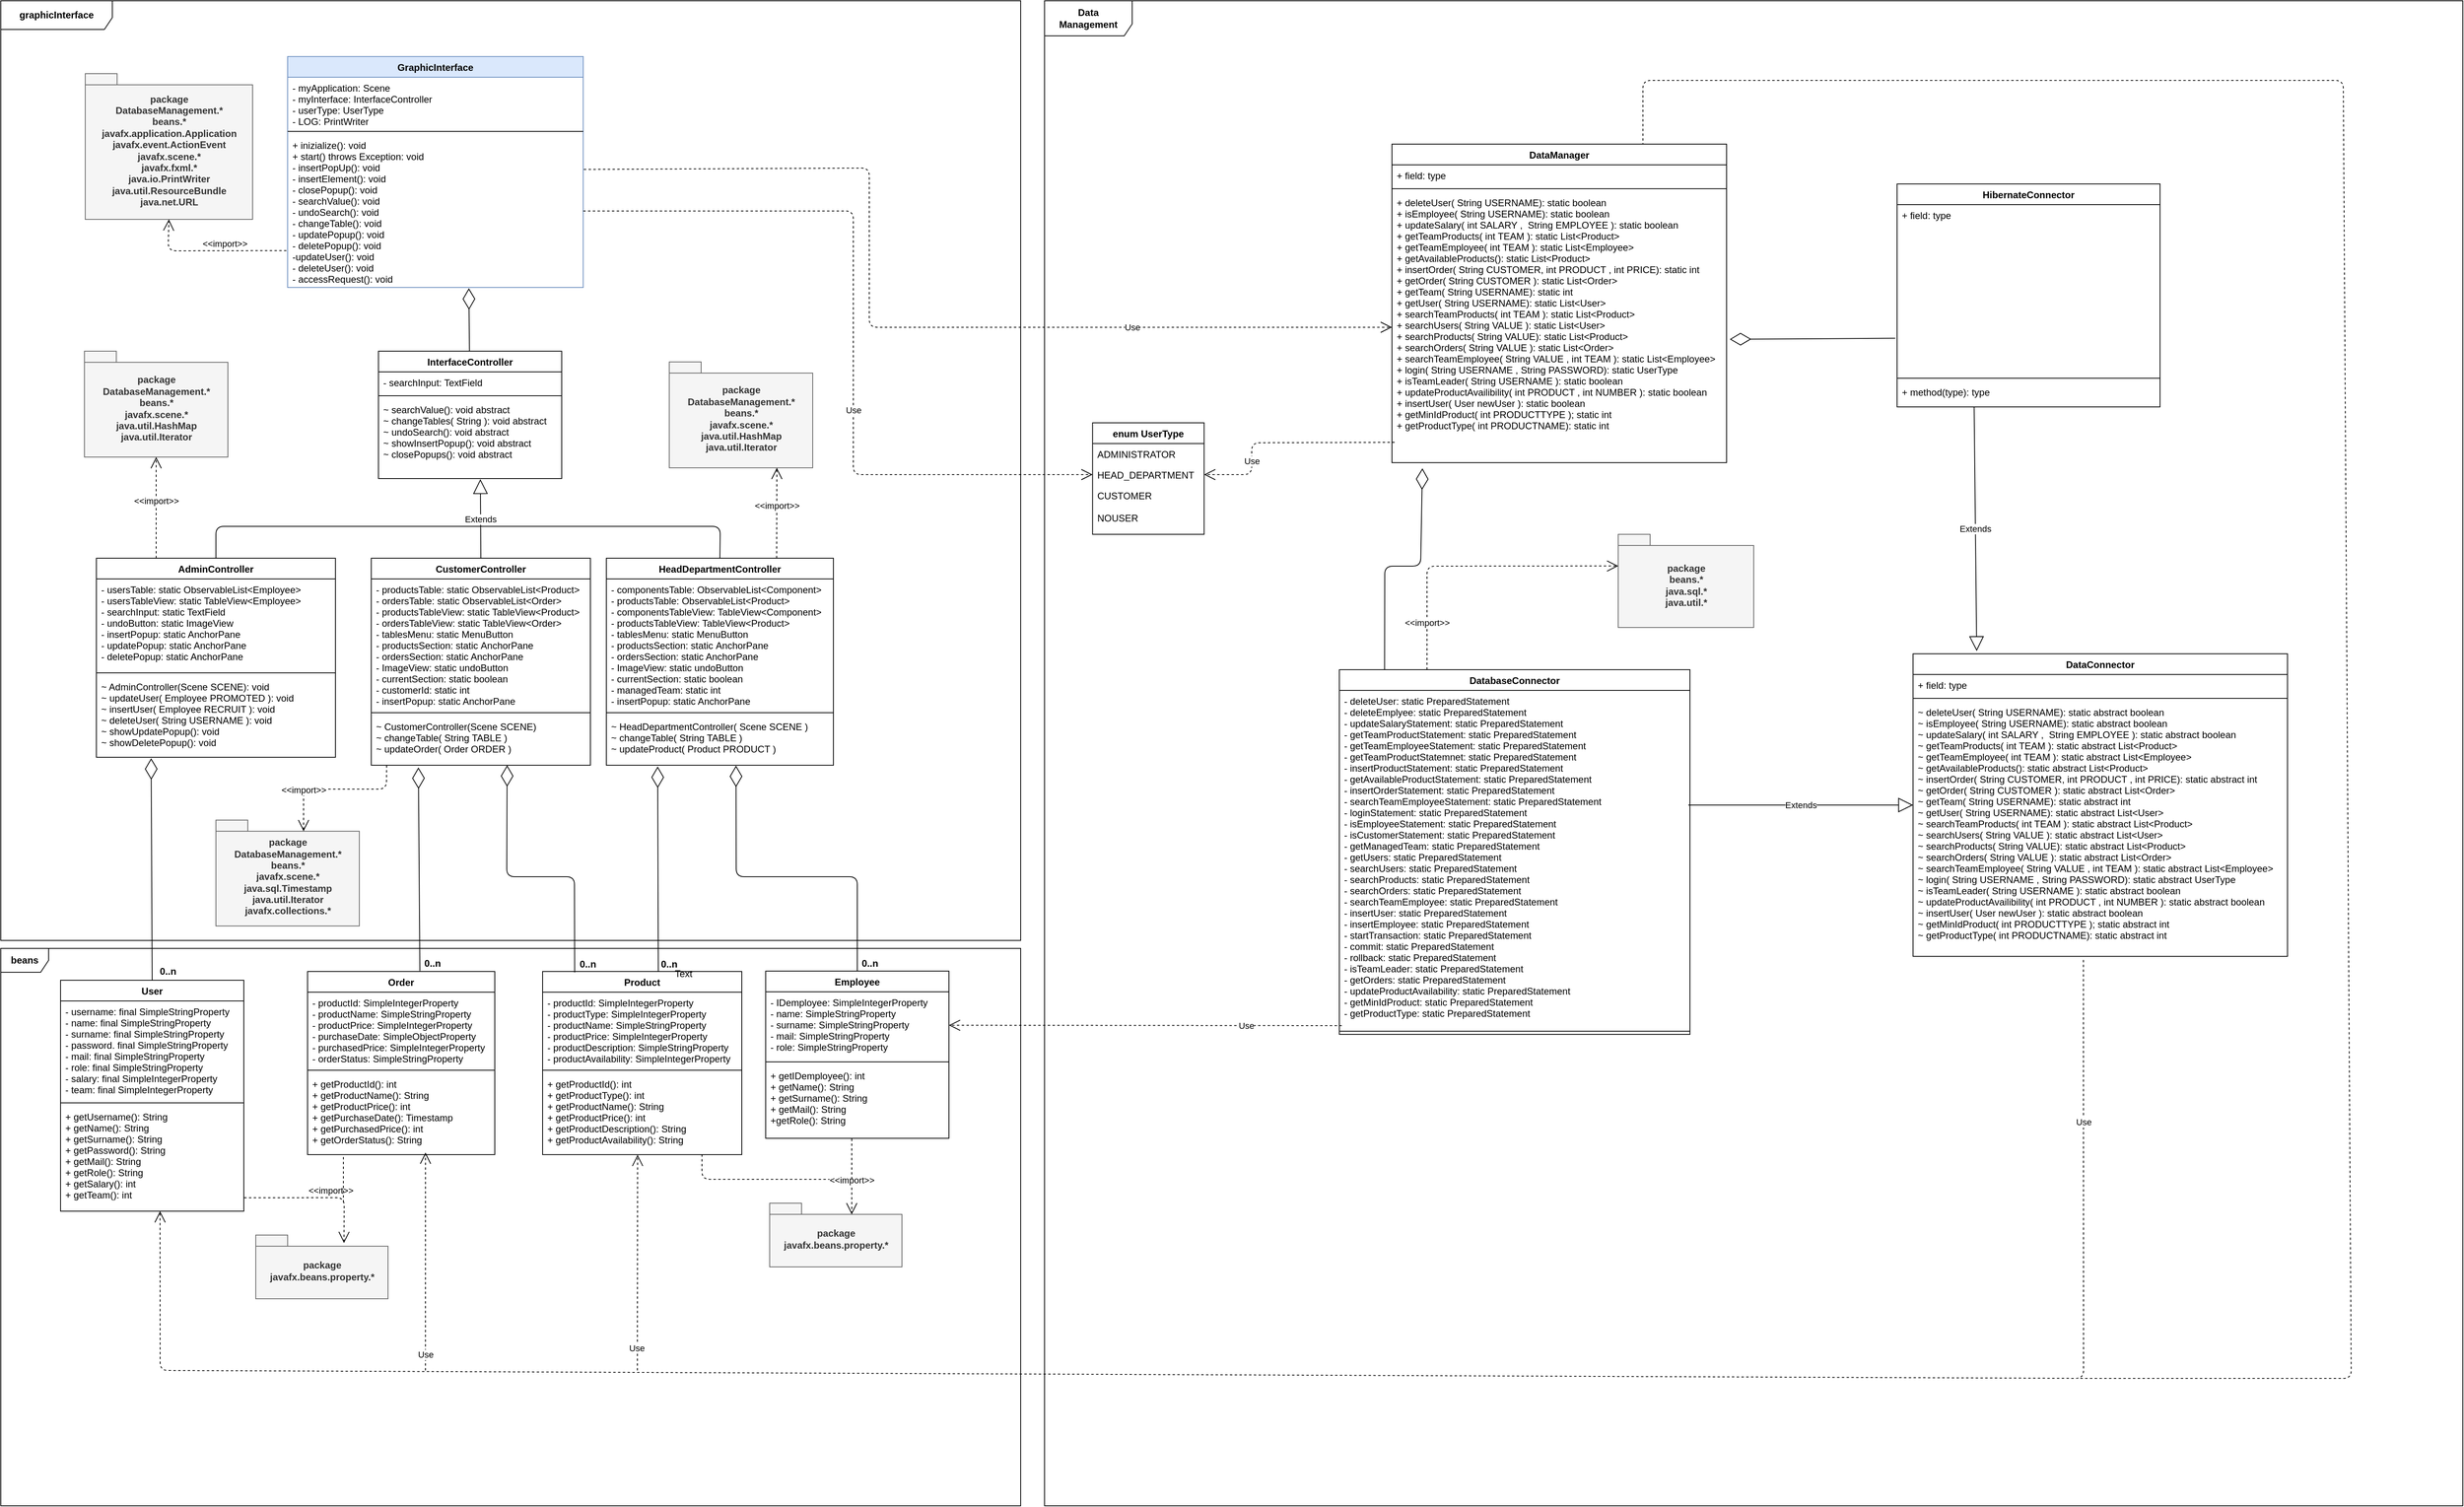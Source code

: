 <mxfile version="12.1.5" type="device" pages="1"><diagram id="MzINWJ7KjlrQxp1tsqJC" name="Page-1"><mxGraphModel dx="3215" dy="2397" grid="1" gridSize="10" guides="1" tooltips="1" connect="1" arrows="1" fold="1" page="1" pageScale="1" pageWidth="827" pageHeight="1169" math="0" shadow="0"><root><mxCell id="0"/><mxCell id="1" parent="0"/><mxCell id="zWNr34jP3jCe7QWxTcxZ-1" value="GraphicInterface" style="swimlane;fontStyle=1;align=center;verticalAlign=top;childLayout=stackLayout;horizontal=1;startSize=26;horizontalStack=0;resizeParent=1;resizeParentMax=0;resizeLast=0;collapsible=1;marginBottom=0;fillColor=#dae8fc;strokeColor=#6c8ebf;" parent="1" vertex="1"><mxGeometry x="40" y="20" width="371" height="290" as="geometry"/></mxCell><mxCell id="zWNr34jP3jCe7QWxTcxZ-2" value="- myApplication: Scene&#10;- myInterface: InterfaceController&#10;- userType: UserType&#10;- LOG: PrintWriter" style="text;strokeColor=none;fillColor=none;align=left;verticalAlign=top;spacingLeft=4;spacingRight=4;overflow=hidden;rotatable=0;points=[[0,0.5],[1,0.5]];portConstraint=eastwest;" parent="zWNr34jP3jCe7QWxTcxZ-1" vertex="1"><mxGeometry y="26" width="371" height="64" as="geometry"/></mxCell><mxCell id="zWNr34jP3jCe7QWxTcxZ-3" value="" style="line;strokeWidth=1;fillColor=none;align=left;verticalAlign=middle;spacingTop=-1;spacingLeft=3;spacingRight=3;rotatable=0;labelPosition=right;points=[];portConstraint=eastwest;" parent="zWNr34jP3jCe7QWxTcxZ-1" vertex="1"><mxGeometry y="90" width="371" height="8" as="geometry"/></mxCell><mxCell id="zWNr34jP3jCe7QWxTcxZ-4" value="+ inizialize(): void&#10;+ start() throws Exception: void&#10;- insertPopUp(): void&#10;- insertElement(): void&#10;- closePopup(): void&#10;- searchValue(): void&#10;- undoSearch(): void&#10;- changeTable(): void&#10;- updatePopup(): void&#10;- deletePopup(): void&#10;-updateUser(): void&#10;- deleteUser(): void&#10;- accessRequest(): void" style="text;strokeColor=none;fillColor=none;align=left;verticalAlign=top;spacingLeft=4;spacingRight=4;overflow=hidden;rotatable=0;points=[[0,0.5],[1,0.5]];portConstraint=eastwest;" parent="zWNr34jP3jCe7QWxTcxZ-1" vertex="1"><mxGeometry y="98" width="371" height="192" as="geometry"/></mxCell><mxCell id="zWNr34jP3jCe7QWxTcxZ-5" value="InterfaceController" style="swimlane;fontStyle=1;align=center;verticalAlign=top;childLayout=stackLayout;horizontal=1;startSize=26;horizontalStack=0;resizeParent=1;resizeParentMax=0;resizeLast=0;collapsible=1;marginBottom=0;" parent="1" vertex="1"><mxGeometry x="154" y="390" width="230" height="160" as="geometry"/></mxCell><mxCell id="zWNr34jP3jCe7QWxTcxZ-6" value="- searchInput: TextField" style="text;strokeColor=none;fillColor=none;align=left;verticalAlign=top;spacingLeft=4;spacingRight=4;overflow=hidden;rotatable=0;points=[[0,0.5],[1,0.5]];portConstraint=eastwest;" parent="zWNr34jP3jCe7QWxTcxZ-5" vertex="1"><mxGeometry y="26" width="230" height="26" as="geometry"/></mxCell><mxCell id="zWNr34jP3jCe7QWxTcxZ-7" value="" style="line;strokeWidth=1;fillColor=none;align=left;verticalAlign=middle;spacingTop=-1;spacingLeft=3;spacingRight=3;rotatable=0;labelPosition=right;points=[];portConstraint=eastwest;" parent="zWNr34jP3jCe7QWxTcxZ-5" vertex="1"><mxGeometry y="52" width="230" height="8" as="geometry"/></mxCell><mxCell id="zWNr34jP3jCe7QWxTcxZ-8" value="~ searchValue(): void abstract&#10;~ changeTables( String ): void abstract&#10;~ undoSearch(): void abstract&#10;~ showInsertPopup(): void abstract&#10;~ closePopups(): void abstract" style="text;strokeColor=none;fillColor=none;align=left;verticalAlign=top;spacingLeft=4;spacingRight=4;overflow=hidden;rotatable=0;points=[[0,0.5],[1,0.5]];portConstraint=eastwest;" parent="zWNr34jP3jCe7QWxTcxZ-5" vertex="1"><mxGeometry y="60" width="230" height="100" as="geometry"/></mxCell><mxCell id="zWNr34jP3jCe7QWxTcxZ-9" value="Extends" style="endArrow=block;endSize=16;endFill=0;html=1;entryX=0.556;entryY=1.007;entryDx=0;entryDy=0;entryPerimeter=0;exitX=0.5;exitY=0;exitDx=0;exitDy=0;" parent="1" source="zWNr34jP3jCe7QWxTcxZ-10" target="zWNr34jP3jCe7QWxTcxZ-8" edge="1"><mxGeometry width="160" relative="1" as="geometry"><mxPoint x="210" y="620" as="sourcePoint"/><mxPoint x="210" y="590" as="targetPoint"/></mxGeometry></mxCell><mxCell id="zWNr34jP3jCe7QWxTcxZ-10" value="CustomerController" style="swimlane;fontStyle=1;align=center;verticalAlign=top;childLayout=stackLayout;horizontal=1;startSize=26;horizontalStack=0;resizeParent=1;resizeParentMax=0;resizeLast=0;collapsible=1;marginBottom=0;" parent="1" vertex="1"><mxGeometry x="145" y="650" width="275" height="260" as="geometry"/></mxCell><mxCell id="zWNr34jP3jCe7QWxTcxZ-11" value="- productsTable: static ObservableList&lt;Product&gt;&#10;- ordersTable: static ObservableList&lt;Order&gt;&#10;- productsTableView: static TableView&lt;Product&gt;&#10;- ordersTableView: static TableView&lt;Order&gt;&#10;- tablesMenu: static MenuButton&#10;- productsSection: static AnchorPane&#10;- ordersSection: static AnchorPane&#10;- ImageView: static undoButton&#10;- currentSection: static boolean&#10;- customerId: static int&#10;- insertPopup: static AnchorPane" style="text;strokeColor=none;fillColor=none;align=left;verticalAlign=top;spacingLeft=4;spacingRight=4;overflow=hidden;rotatable=0;points=[[0,0.5],[1,0.5]];portConstraint=eastwest;" parent="zWNr34jP3jCe7QWxTcxZ-10" vertex="1"><mxGeometry y="26" width="275" height="164" as="geometry"/></mxCell><mxCell id="zWNr34jP3jCe7QWxTcxZ-12" value="" style="line;strokeWidth=1;fillColor=none;align=left;verticalAlign=middle;spacingTop=-1;spacingLeft=3;spacingRight=3;rotatable=0;labelPosition=right;points=[];portConstraint=eastwest;" parent="zWNr34jP3jCe7QWxTcxZ-10" vertex="1"><mxGeometry y="190" width="275" height="8" as="geometry"/></mxCell><mxCell id="zWNr34jP3jCe7QWxTcxZ-13" value="~ CustomerController(Scene SCENE)&#10;~ changeTable( String TABLE )&#10;~ updateOrder( Order ORDER )" style="text;strokeColor=none;fillColor=none;align=left;verticalAlign=top;spacingLeft=4;spacingRight=4;overflow=hidden;rotatable=0;points=[[0,0.5],[1,0.5]];portConstraint=eastwest;" parent="zWNr34jP3jCe7QWxTcxZ-10" vertex="1"><mxGeometry y="198" width="275" height="62" as="geometry"/></mxCell><mxCell id="zWNr34jP3jCe7QWxTcxZ-14" value="HeadDepartmentController" style="swimlane;fontStyle=1;align=center;verticalAlign=top;childLayout=stackLayout;horizontal=1;startSize=26;horizontalStack=0;resizeParent=1;resizeParentMax=0;resizeLast=0;collapsible=1;marginBottom=0;" parent="1" vertex="1"><mxGeometry x="440" y="650" width="285" height="260" as="geometry"/></mxCell><mxCell id="zWNr34jP3jCe7QWxTcxZ-15" value="- componentsTable: ObservableList&lt;Component&gt;&#10;- productsTable: ObservableList&lt;Product&gt;&#10;- componentsTableView: TableView&lt;Component&gt;&#10;- productsTableView: TableView&lt;Product&gt;&#10;- tablesMenu: static MenuButton&#10;- productsSection: static AnchorPane&#10;- ordersSection: static AnchorPane&#10;- ImageView: static undoButton&#10;- currentSection: static boolean&#10;- managedTeam: static int&#10;- insertPopup: static AnchorPane" style="text;strokeColor=none;fillColor=none;align=left;verticalAlign=top;spacingLeft=4;spacingRight=4;overflow=hidden;rotatable=0;points=[[0,0.5],[1,0.5]];portConstraint=eastwest;" parent="zWNr34jP3jCe7QWxTcxZ-14" vertex="1"><mxGeometry y="26" width="285" height="164" as="geometry"/></mxCell><mxCell id="zWNr34jP3jCe7QWxTcxZ-16" value="" style="line;strokeWidth=1;fillColor=none;align=left;verticalAlign=middle;spacingTop=-1;spacingLeft=3;spacingRight=3;rotatable=0;labelPosition=right;points=[];portConstraint=eastwest;" parent="zWNr34jP3jCe7QWxTcxZ-14" vertex="1"><mxGeometry y="190" width="285" height="8" as="geometry"/></mxCell><mxCell id="zWNr34jP3jCe7QWxTcxZ-17" value="~ HeadDepartmentController( Scene SCENE )&#10;~ changeTable( String TABLE )&#10;~ updateProduct( Product PRODUCT )" style="text;strokeColor=none;fillColor=none;align=left;verticalAlign=top;spacingLeft=4;spacingRight=4;overflow=hidden;rotatable=0;points=[[0,0.5],[1,0.5]];portConstraint=eastwest;" parent="zWNr34jP3jCe7QWxTcxZ-14" vertex="1"><mxGeometry y="198" width="285" height="62" as="geometry"/></mxCell><mxCell id="zWNr34jP3jCe7QWxTcxZ-18" value="AdminController" style="swimlane;fontStyle=1;align=center;verticalAlign=top;childLayout=stackLayout;horizontal=1;startSize=26;horizontalStack=0;resizeParent=1;resizeParentMax=0;resizeLast=0;collapsible=1;marginBottom=0;" parent="1" vertex="1"><mxGeometry x="-200" y="650" width="300" height="250" as="geometry"/></mxCell><mxCell id="zWNr34jP3jCe7QWxTcxZ-19" value="- usersTable: static ObservableList&lt;Employee&gt;&#10;- usersTableView: static TableView&lt;Employee&gt;&#10;- searchInput: static TextField&#10;- undoButton: static ImageView&#10;- insertPopup: static AnchorPane&#10;- updatePopup: static AnchorPane&#10;- deletePopup: static AnchorPane" style="text;strokeColor=none;fillColor=none;align=left;verticalAlign=top;spacingLeft=4;spacingRight=4;overflow=hidden;rotatable=0;points=[[0,0.5],[1,0.5]];portConstraint=eastwest;" parent="zWNr34jP3jCe7QWxTcxZ-18" vertex="1"><mxGeometry y="26" width="300" height="114" as="geometry"/></mxCell><mxCell id="zWNr34jP3jCe7QWxTcxZ-20" value="" style="line;strokeWidth=1;fillColor=none;align=left;verticalAlign=middle;spacingTop=-1;spacingLeft=3;spacingRight=3;rotatable=0;labelPosition=right;points=[];portConstraint=eastwest;" parent="zWNr34jP3jCe7QWxTcxZ-18" vertex="1"><mxGeometry y="140" width="300" height="8" as="geometry"/></mxCell><mxCell id="zWNr34jP3jCe7QWxTcxZ-21" value="~ AdminController(Scene SCENE): void&#10;~ updateUser( Employee PROMOTED ): void&#10;~ insertUser( Employee RECRUIT ): void &#10;~ deleteUser( String USERNAME ): void&#10;~ showUpdatePopup(): void&#10;~ showDeletePopup(): void&#10;" style="text;strokeColor=none;fillColor=none;align=left;verticalAlign=top;spacingLeft=4;spacingRight=4;overflow=hidden;rotatable=0;points=[[0,0.5],[1,0.5]];portConstraint=eastwest;" parent="zWNr34jP3jCe7QWxTcxZ-18" vertex="1"><mxGeometry y="148" width="300" height="102" as="geometry"/></mxCell><mxCell id="zWNr34jP3jCe7QWxTcxZ-22" value="" style="endArrow=none;html=1;exitX=0.5;exitY=0;exitDx=0;exitDy=0;entryX=0.5;entryY=0;entryDx=0;entryDy=0;" parent="1" source="zWNr34jP3jCe7QWxTcxZ-18" edge="1"><mxGeometry width="50" height="50" relative="1" as="geometry"><mxPoint x="80" y="620" as="sourcePoint"/><mxPoint x="582.5" y="650" as="targetPoint"/><Array as="points"><mxPoint x="-50" y="610"/><mxPoint x="210" y="610"/><mxPoint x="583" y="610"/></Array></mxGeometry></mxCell><mxCell id="zWNr34jP3jCe7QWxTcxZ-23" value="" style="endArrow=diamondThin;endFill=0;endSize=24;html=1;entryX=0.613;entryY=1.005;entryDx=0;entryDy=0;entryPerimeter=0;" parent="1" source="zWNr34jP3jCe7QWxTcxZ-5" target="zWNr34jP3jCe7QWxTcxZ-4" edge="1"><mxGeometry width="160" relative="1" as="geometry"><mxPoint x="191" y="370" as="sourcePoint"/><mxPoint x="265" y="313" as="targetPoint"/></mxGeometry></mxCell><mxCell id="zWNr34jP3jCe7QWxTcxZ-24" value="enum UserType" style="swimlane;fontStyle=1;childLayout=stackLayout;horizontal=1;startSize=26;fillColor=none;horizontalStack=0;resizeParent=1;resizeParentMax=0;resizeLast=0;collapsible=1;marginBottom=0;" parent="1" vertex="1"><mxGeometry x="1050.25" y="480" width="140" height="140" as="geometry"/></mxCell><mxCell id="zWNr34jP3jCe7QWxTcxZ-25" value="ADMINISTRATOR&#10;" style="text;strokeColor=none;fillColor=none;align=left;verticalAlign=top;spacingLeft=4;spacingRight=4;overflow=hidden;rotatable=0;points=[[0,0.5],[1,0.5]];portConstraint=eastwest;" parent="zWNr34jP3jCe7QWxTcxZ-24" vertex="1"><mxGeometry y="26" width="140" height="26" as="geometry"/></mxCell><mxCell id="zWNr34jP3jCe7QWxTcxZ-26" value="HEAD_DEPARTMENT" style="text;strokeColor=none;fillColor=none;align=left;verticalAlign=top;spacingLeft=4;spacingRight=4;overflow=hidden;rotatable=0;points=[[0,0.5],[1,0.5]];portConstraint=eastwest;" parent="zWNr34jP3jCe7QWxTcxZ-24" vertex="1"><mxGeometry y="52" width="140" height="26" as="geometry"/></mxCell><mxCell id="zWNr34jP3jCe7QWxTcxZ-27" value="CUSTOMER&#10;&#10;NOUSER" style="text;strokeColor=none;fillColor=none;align=left;verticalAlign=top;spacingLeft=4;spacingRight=4;overflow=hidden;rotatable=0;points=[[0,0.5],[1,0.5]];portConstraint=eastwest;" parent="zWNr34jP3jCe7QWxTcxZ-24" vertex="1"><mxGeometry y="78" width="140" height="62" as="geometry"/></mxCell><mxCell id="zWNr34jP3jCe7QWxTcxZ-29" value="User" style="swimlane;fontStyle=1;align=center;verticalAlign=top;childLayout=stackLayout;horizontal=1;startSize=26;horizontalStack=0;resizeParent=1;resizeParentMax=0;resizeLast=0;collapsible=1;marginBottom=0;" parent="1" vertex="1"><mxGeometry x="-245" y="1180" width="230" height="290" as="geometry"/></mxCell><mxCell id="zWNr34jP3jCe7QWxTcxZ-30" value="- username: final SimpleStringProperty&#10;- name: final SimpleStringProperty&#10;- surname: final SimpleStringProperty&#10;- password. final SimpleStringProperty&#10;- mail: final SimpleStringProperty&#10;- role: final SimpleStringProperty&#10;- salary: final SimpleIntegerProperty&#10;- team: final SimpleIntegerProperty" style="text;strokeColor=none;fillColor=none;align=left;verticalAlign=top;spacingLeft=4;spacingRight=4;overflow=hidden;rotatable=0;points=[[0,0.5],[1,0.5]];portConstraint=eastwest;" parent="zWNr34jP3jCe7QWxTcxZ-29" vertex="1"><mxGeometry y="26" width="230" height="124" as="geometry"/></mxCell><mxCell id="zWNr34jP3jCe7QWxTcxZ-31" value="" style="line;strokeWidth=1;fillColor=none;align=left;verticalAlign=middle;spacingTop=-1;spacingLeft=3;spacingRight=3;rotatable=0;labelPosition=right;points=[];portConstraint=eastwest;" parent="zWNr34jP3jCe7QWxTcxZ-29" vertex="1"><mxGeometry y="150" width="230" height="8" as="geometry"/></mxCell><mxCell id="zWNr34jP3jCe7QWxTcxZ-32" value="+ getUsername(): String&#10;+ getName(): String&#10;+ getSurname(): String&#10;+ getPassword(): String&#10;+ getMail(): String&#10;+ getRole(): String&#10;+ getSalary(): int&#10;+ getTeam(): int" style="text;strokeColor=none;fillColor=none;align=left;verticalAlign=top;spacingLeft=4;spacingRight=4;overflow=hidden;rotatable=0;points=[[0,0.5],[1,0.5]];portConstraint=eastwest;" parent="zWNr34jP3jCe7QWxTcxZ-29" vertex="1"><mxGeometry y="158" width="230" height="132" as="geometry"/></mxCell><mxCell id="zWNr34jP3jCe7QWxTcxZ-33" value="Product" style="swimlane;fontStyle=1;align=center;verticalAlign=top;childLayout=stackLayout;horizontal=1;startSize=26;horizontalStack=0;resizeParent=1;resizeParentMax=0;resizeLast=0;collapsible=1;marginBottom=0;" parent="1" vertex="1"><mxGeometry x="360" y="1169" width="250" height="230" as="geometry"/></mxCell><mxCell id="zWNr34jP3jCe7QWxTcxZ-34" value="- productId: SimpleIntegerProperty&#10;- productType: SimpleIntegerProperty&#10;- productName: SimpleStringProperty&#10;- productPrice: SimpleIntegerProperty&#10;- productDescription: SimpleStringProperty&#10;- productAvailability: SimpleIntegerProperty" style="text;strokeColor=none;fillColor=none;align=left;verticalAlign=top;spacingLeft=4;spacingRight=4;overflow=hidden;rotatable=0;points=[[0,0.5],[1,0.5]];portConstraint=eastwest;" parent="zWNr34jP3jCe7QWxTcxZ-33" vertex="1"><mxGeometry y="26" width="250" height="94" as="geometry"/></mxCell><mxCell id="zWNr34jP3jCe7QWxTcxZ-35" value="" style="line;strokeWidth=1;fillColor=none;align=left;verticalAlign=middle;spacingTop=-1;spacingLeft=3;spacingRight=3;rotatable=0;labelPosition=right;points=[];portConstraint=eastwest;" parent="zWNr34jP3jCe7QWxTcxZ-33" vertex="1"><mxGeometry y="120" width="250" height="8" as="geometry"/></mxCell><mxCell id="zWNr34jP3jCe7QWxTcxZ-36" value="+ getProductId(): int&#10;+ getProductType(): int&#10;+ getProductName(): String&#10;+ getProductPrice(): int&#10;+ getProductDescription(): String&#10;+ getProductAvailability(): String" style="text;strokeColor=none;fillColor=none;align=left;verticalAlign=top;spacingLeft=4;spacingRight=4;overflow=hidden;rotatable=0;points=[[0,0.5],[1,0.5]];portConstraint=eastwest;" parent="zWNr34jP3jCe7QWxTcxZ-33" vertex="1"><mxGeometry y="128" width="250" height="102" as="geometry"/></mxCell><mxCell id="zWNr34jP3jCe7QWxTcxZ-37" value="Order" style="swimlane;fontStyle=1;align=center;verticalAlign=top;childLayout=stackLayout;horizontal=1;startSize=26;horizontalStack=0;resizeParent=1;resizeParentMax=0;resizeLast=0;collapsible=1;marginBottom=0;" parent="1" vertex="1"><mxGeometry x="65" y="1169" width="235" height="230" as="geometry"/></mxCell><mxCell id="zWNr34jP3jCe7QWxTcxZ-38" value="- productId: SimpleIntegerProperty&#10;- productName: SimpleStringProperty&#10;- productPrice: SimpleIntegerProperty&#10;- purchaseDate: SimpleObjectProperty&#10;- purchasedPrice: SimpleIntegerProperty&#10;- orderStatus: SimpleStringProperty" style="text;strokeColor=none;fillColor=none;align=left;verticalAlign=top;spacingLeft=4;spacingRight=4;overflow=hidden;rotatable=0;points=[[0,0.5],[1,0.5]];portConstraint=eastwest;" parent="zWNr34jP3jCe7QWxTcxZ-37" vertex="1"><mxGeometry y="26" width="235" height="94" as="geometry"/></mxCell><mxCell id="zWNr34jP3jCe7QWxTcxZ-39" value="" style="line;strokeWidth=1;fillColor=none;align=left;verticalAlign=middle;spacingTop=-1;spacingLeft=3;spacingRight=3;rotatable=0;labelPosition=right;points=[];portConstraint=eastwest;" parent="zWNr34jP3jCe7QWxTcxZ-37" vertex="1"><mxGeometry y="120" width="235" height="8" as="geometry"/></mxCell><mxCell id="zWNr34jP3jCe7QWxTcxZ-40" value="+ getProductId(): int&#10;+ getProductName(): String&#10;+ getProductPrice(): int&#10;+ getPurchaseDate(): Timestamp&#10;+ getPurchasedPrice(): int&#10;+ getOrderStatus(): String" style="text;strokeColor=none;fillColor=none;align=left;verticalAlign=top;spacingLeft=4;spacingRight=4;overflow=hidden;rotatable=0;points=[[0,0.5],[1,0.5]];portConstraint=eastwest;" parent="zWNr34jP3jCe7QWxTcxZ-37" vertex="1"><mxGeometry y="128" width="235" height="102" as="geometry"/></mxCell><mxCell id="zWNr34jP3jCe7QWxTcxZ-41" value="Employee" style="swimlane;fontStyle=1;align=center;verticalAlign=top;childLayout=stackLayout;horizontal=1;startSize=26;horizontalStack=0;resizeParent=1;resizeParentMax=0;resizeLast=0;collapsible=1;marginBottom=0;" parent="1" vertex="1"><mxGeometry x="640" y="1168.5" width="230" height="210" as="geometry"/></mxCell><mxCell id="zWNr34jP3jCe7QWxTcxZ-42" value="- IDemployee: SimpleIntegerProperty&#10;- name: SimpleStringProperty&#10;- surname: SimpleStringProperty&#10;- mail: SimpleStringProperty&#10;- role: SimpleStringProperty" style="text;strokeColor=none;fillColor=none;align=left;verticalAlign=top;spacingLeft=4;spacingRight=4;overflow=hidden;rotatable=0;points=[[0,0.5],[1,0.5]];portConstraint=eastwest;" parent="zWNr34jP3jCe7QWxTcxZ-41" vertex="1"><mxGeometry y="26" width="230" height="84" as="geometry"/></mxCell><mxCell id="zWNr34jP3jCe7QWxTcxZ-43" value="" style="line;strokeWidth=1;fillColor=none;align=left;verticalAlign=middle;spacingTop=-1;spacingLeft=3;spacingRight=3;rotatable=0;labelPosition=right;points=[];portConstraint=eastwest;" parent="zWNr34jP3jCe7QWxTcxZ-41" vertex="1"><mxGeometry y="110" width="230" height="8" as="geometry"/></mxCell><mxCell id="zWNr34jP3jCe7QWxTcxZ-44" value="+ getIDemployee(): int&#10;+ getName(): String&#10;+ getSurname(): String&#10;+ getMail(): String&#10;+getRole(): String" style="text;strokeColor=none;fillColor=none;align=left;verticalAlign=top;spacingLeft=4;spacingRight=4;overflow=hidden;rotatable=0;points=[[0,0.5],[1,0.5]];portConstraint=eastwest;" parent="zWNr34jP3jCe7QWxTcxZ-41" vertex="1"><mxGeometry y="118" width="230" height="92" as="geometry"/></mxCell><mxCell id="zWNr34jP3jCe7QWxTcxZ-46" value="" style="endArrow=diamondThin;endFill=0;endSize=24;html=1;entryX=0.229;entryY=1.012;entryDx=0;entryDy=0;entryPerimeter=0;exitX=0.5;exitY=0;exitDx=0;exitDy=0;" parent="1" source="zWNr34jP3jCe7QWxTcxZ-29" target="zWNr34jP3jCe7QWxTcxZ-21" edge="1"><mxGeometry width="160" relative="1" as="geometry"><mxPoint x="-130" y="1050" as="sourcePoint"/><mxPoint x="30" y="1050" as="targetPoint"/></mxGeometry></mxCell><mxCell id="zWNr34jP3jCe7QWxTcxZ-47" value="" style="endArrow=diamondThin;endFill=0;endSize=24;html=1;entryX=0.215;entryY=1.045;entryDx=0;entryDy=0;entryPerimeter=0;exitX=0.6;exitY=-0.003;exitDx=0;exitDy=0;exitPerimeter=0;" parent="1" source="zWNr34jP3jCe7QWxTcxZ-37" target="zWNr34jP3jCe7QWxTcxZ-13" edge="1"><mxGeometry width="160" relative="1" as="geometry"><mxPoint x="204" y="1167" as="sourcePoint"/><mxPoint x="204" y="992" as="targetPoint"/><Array as="points"/></mxGeometry></mxCell><mxCell id="zWNr34jP3jCe7QWxTcxZ-48" value="" style="endArrow=diamondThin;endFill=0;endSize=24;html=1;entryX=0.62;entryY=1;entryDx=0;entryDy=0;entryPerimeter=0;exitX=0.161;exitY=0.005;exitDx=0;exitDy=0;exitPerimeter=0;" parent="1" source="zWNr34jP3jCe7QWxTcxZ-33" target="zWNr34jP3jCe7QWxTcxZ-13" edge="1"><mxGeometry width="160" relative="1" as="geometry"><mxPoint x="320" y="1050" as="sourcePoint"/><mxPoint x="480" y="1050" as="targetPoint"/><Array as="points"><mxPoint x="400" y="1050"/><mxPoint x="315" y="1050"/></Array></mxGeometry></mxCell><mxCell id="zWNr34jP3jCe7QWxTcxZ-49" value="" style="endArrow=diamondThin;endFill=0;endSize=24;html=1;entryX=0.571;entryY=1.008;entryDx=0;entryDy=0;entryPerimeter=0;exitX=0.5;exitY=0;exitDx=0;exitDy=0;" parent="1" source="zWNr34jP3jCe7QWxTcxZ-41" target="zWNr34jP3jCe7QWxTcxZ-17" edge="1"><mxGeometry width="160" relative="1" as="geometry"><mxPoint x="490" y="1090" as="sourcePoint"/><mxPoint x="650" y="1090" as="targetPoint"/><Array as="points"><mxPoint x="755" y="1050"/><mxPoint x="603" y="1050"/></Array></mxGeometry></mxCell><mxCell id="zWNr34jP3jCe7QWxTcxZ-50" value="" style="endArrow=diamondThin;endFill=0;endSize=24;html=1;entryX=0.226;entryY=1.027;entryDx=0;entryDy=0;entryPerimeter=0;exitX=0.581;exitY=-0.001;exitDx=0;exitDy=0;exitPerimeter=0;" parent="1" source="zWNr34jP3jCe7QWxTcxZ-33" target="zWNr34jP3jCe7QWxTcxZ-17" edge="1"><mxGeometry width="160" relative="1" as="geometry"><mxPoint x="430" y="1090" as="sourcePoint"/><mxPoint x="590" y="1090" as="targetPoint"/><Array as="points"/></mxGeometry></mxCell><mxCell id="zWNr34jP3jCe7QWxTcxZ-51" value="DatabaseConnector" style="swimlane;fontStyle=1;align=center;verticalAlign=top;childLayout=stackLayout;horizontal=1;startSize=26;horizontalStack=0;resizeParent=1;resizeParentMax=0;resizeLast=0;collapsible=1;marginBottom=0;" parent="1" vertex="1"><mxGeometry x="1360" y="790" width="440" height="458" as="geometry"/></mxCell><mxCell id="zWNr34jP3jCe7QWxTcxZ-52" value="- deleteUser: static PreparedStatement&#10;- deleteEmplyee: static PreparedStatement&#10;- updateSalaryStatement: static PreparedStatement&#10;- getTeamProductStatement: static PreparedStatement&#10;- getTeamEmployeeStatement: static PreparedStatement&#10;- getTeamProductStatemnet: static PreparedStatement&#10;- insertProductStatement: static PreparedStatement&#10;- getAvailableProductStatement: static PreparedStatement&#10;- insertOrderStatement: static PreparedStatement&#10;- searchTeamEmployeeStatement: static PreparedStatement&#10;- loginStatement: static PreparedStatement&#10;- isEmployeeStatement: static PreparedStatement&#10;- isCustomerStatement: static PreparedStatement&#10;- getManagedTeam: static PreparedStatement&#10;- getUsers: static PreparedStatement&#10;- searchUsers: static PreparedStatement&#10;- searchProducts: static PreparedStatement&#10;- searchOrders: static PreparedStatement&#10;- searchTeamEmployee: static PreparedStatement&#10;- insertUser: static PreparedStatement&#10;- insertEmployee: static PreparedStatement&#10;- startTransaction: static PreparedStatement&#10;- commit: static PreparedStatement&#10;- rollback: static PreparedStatement&#10;- isTeamLeader: static PreparedStatement&#10;- getOrders: static PreparedStatement&#10;- updateProductAvailability: static PreparedStatement&#10;- getMinIdProduct: static PreparedStatement&#10;- getProductType: static PreparedStatement" style="text;strokeColor=none;fillColor=none;align=left;verticalAlign=top;spacingLeft=4;spacingRight=4;overflow=hidden;rotatable=0;points=[[0,0.5],[1,0.5]];portConstraint=eastwest;" parent="zWNr34jP3jCe7QWxTcxZ-51" vertex="1"><mxGeometry y="26" width="440" height="424" as="geometry"/></mxCell><mxCell id="zWNr34jP3jCe7QWxTcxZ-53" value="" style="line;strokeWidth=1;fillColor=none;align=left;verticalAlign=middle;spacingTop=-1;spacingLeft=3;spacingRight=3;rotatable=0;labelPosition=right;points=[];portConstraint=eastwest;" parent="zWNr34jP3jCe7QWxTcxZ-51" vertex="1"><mxGeometry y="450" width="440" height="8" as="geometry"/></mxCell><mxCell id="zWNr34jP3jCe7QWxTcxZ-56" value="Use" style="endArrow=open;endSize=12;dashed=1;html=1;exitX=0.455;exitY=1.014;exitDx=0;exitDy=0;exitPerimeter=0;entryX=0.543;entryY=1;entryDx=0;entryDy=0;entryPerimeter=0;" parent="1" source="hwc0xK43-f-RXwFeyvae-8" target="zWNr34jP3jCe7QWxTcxZ-32" edge="1"><mxGeometry x="-0.871" width="160" relative="1" as="geometry"><mxPoint x="1703.64" y="1562.496" as="sourcePoint"/><mxPoint x="-10" y="1390" as="targetPoint"/><Array as="points"><mxPoint x="2294" y="1680"/><mxPoint x="-120" y="1670"/></Array><mxPoint y="1" as="offset"/></mxGeometry></mxCell><mxCell id="zWNr34jP3jCe7QWxTcxZ-57" value="Use" style="endArrow=open;endSize=12;dashed=1;html=1;entryX=0.63;entryY=0.974;entryDx=0;entryDy=0;entryPerimeter=0;" parent="1" target="zWNr34jP3jCe7QWxTcxZ-40" edge="1"><mxGeometry x="-0.844" width="160" relative="1" as="geometry"><mxPoint x="213" y="1670" as="sourcePoint"/><mxPoint x="140" y="1300" as="targetPoint"/><Array as="points"><mxPoint x="213" y="1670"/></Array><mxPoint y="1" as="offset"/></mxGeometry></mxCell><mxCell id="zWNr34jP3jCe7QWxTcxZ-58" value="Use" style="endArrow=open;endSize=12;dashed=1;html=1;entryX=0.477;entryY=1.002;entryDx=0;entryDy=0;entryPerimeter=0;" parent="1" target="zWNr34jP3jCe7QWxTcxZ-36" edge="1"><mxGeometry x="-0.793" y="1" width="160" relative="1" as="geometry"><mxPoint x="479" y="1670" as="sourcePoint"/><mxPoint x="420" y="1290" as="targetPoint"/><Array as="points"><mxPoint x="479" y="1620"/></Array><mxPoint as="offset"/></mxGeometry></mxCell><mxCell id="zWNr34jP3jCe7QWxTcxZ-59" value="Use" style="endArrow=open;endSize=12;dashed=1;html=1;entryX=1;entryY=0.5;entryDx=0;entryDy=0;" parent="1" target="zWNr34jP3jCe7QWxTcxZ-42" edge="1"><mxGeometry x="-0.514" width="160" relative="1" as="geometry"><mxPoint x="1363" y="1237" as="sourcePoint"/><mxPoint x="940" y="1310" as="targetPoint"/><Array as="points"/><mxPoint as="offset"/></mxGeometry></mxCell><mxCell id="zWNr34jP3jCe7QWxTcxZ-62" value="&lt;b&gt;0..n&lt;/b&gt;" style="text;html=1;strokeColor=none;fillColor=none;align=center;verticalAlign=middle;whiteSpace=wrap;rounded=0;" parent="1" vertex="1"><mxGeometry x="-130" y="1158.5" width="40" height="20" as="geometry"/></mxCell><mxCell id="zWNr34jP3jCe7QWxTcxZ-63" value="&lt;b&gt;0..n&lt;/b&gt;" style="text;html=1;strokeColor=none;fillColor=none;align=center;verticalAlign=middle;whiteSpace=wrap;rounded=0;" parent="1" vertex="1"><mxGeometry x="201.5" y="1148.5" width="40" height="20" as="geometry"/></mxCell><mxCell id="zWNr34jP3jCe7QWxTcxZ-66" value="&lt;b&gt;0..n&lt;/b&gt;" style="text;html=1;strokeColor=none;fillColor=none;align=center;verticalAlign=middle;whiteSpace=wrap;rounded=0;" parent="1" vertex="1"><mxGeometry x="397" y="1150" width="40" height="20" as="geometry"/></mxCell><mxCell id="zWNr34jP3jCe7QWxTcxZ-67" value="&lt;b&gt;0..n&lt;/b&gt;" style="text;html=1;strokeColor=none;fillColor=none;align=center;verticalAlign=middle;whiteSpace=wrap;rounded=0;" parent="1" vertex="1"><mxGeometry x="499" y="1150" width="40" height="20" as="geometry"/></mxCell><mxCell id="zWNr34jP3jCe7QWxTcxZ-68" value="&lt;b&gt;0..n&lt;/b&gt;" style="text;html=1;strokeColor=none;fillColor=none;align=center;verticalAlign=middle;whiteSpace=wrap;rounded=0;" parent="1" vertex="1"><mxGeometry x="751" y="1148.5" width="40" height="20" as="geometry"/></mxCell><mxCell id="zWNr34jP3jCe7QWxTcxZ-69" value="&lt;b&gt;graphicInterface&lt;/b&gt;" style="shape=umlFrame;whiteSpace=wrap;html=1;width=140;height=36;" parent="1" vertex="1"><mxGeometry x="-320" y="-50" width="1280" height="1180" as="geometry"/></mxCell><mxCell id="zWNr34jP3jCe7QWxTcxZ-70" value="&lt;b&gt;beans&lt;/b&gt;" style="shape=umlFrame;whiteSpace=wrap;html=1;" parent="1" vertex="1"><mxGeometry x="-320" y="1140" width="1280" height="700" as="geometry"/></mxCell><mxCell id="zWNr34jP3jCe7QWxTcxZ-71" value="&lt;b&gt;Data&lt;br&gt;Management&lt;br&gt;&lt;/b&gt;" style="shape=umlFrame;whiteSpace=wrap;html=1;width=110;height=44;" parent="1" vertex="1"><mxGeometry x="990" y="-50" width="1780" height="1890" as="geometry"/></mxCell><mxCell id="rEpvMMhikxrBJz0BpcPn-3" value="Use" style="endArrow=open;endSize=12;dashed=1;html=1;exitX=1;exitY=0.5;exitDx=0;exitDy=0;entryX=0;entryY=0.5;entryDx=0;entryDy=0;" parent="1" source="zWNr34jP3jCe7QWxTcxZ-4" target="zWNr34jP3jCe7QWxTcxZ-26" edge="1"><mxGeometry x="0.214" width="160" relative="1" as="geometry"><mxPoint x="500" y="400" as="sourcePoint"/><mxPoint x="660" y="400" as="targetPoint"/><Array as="points"><mxPoint x="750" y="214"/><mxPoint x="750" y="545"/></Array><mxPoint as="offset"/></mxGeometry></mxCell><mxCell id="rEpvMMhikxrBJz0BpcPn-4" value="Use" style="endArrow=open;endSize=12;dashed=1;html=1;entryX=1;entryY=0.5;entryDx=0;entryDy=0;exitX=0.008;exitY=0.925;exitDx=0;exitDy=0;exitPerimeter=0;" parent="1" source="hwc0xK43-f-RXwFeyvae-4" target="zWNr34jP3jCe7QWxTcxZ-26" edge="1"><mxGeometry x="0.45" width="160" relative="1" as="geometry"><mxPoint x="1280" y="545" as="sourcePoint"/><mxPoint x="1050" y="430" as="targetPoint"/><Array as="points"><mxPoint x="1250" y="505"/><mxPoint x="1250" y="545"/></Array><mxPoint as="offset"/></mxGeometry></mxCell><mxCell id="k5HUhKj5VphUaCy2CHMJ-3" value="Use" style="endArrow=open;endSize=12;dashed=1;html=1;exitX=1.002;exitY=0.228;exitDx=0;exitDy=0;exitPerimeter=0;entryX=0;entryY=0.5;entryDx=0;entryDy=0;" parent="1" source="zWNr34jP3jCe7QWxTcxZ-4" target="hwc0xK43-f-RXwFeyvae-4" edge="1"><mxGeometry x="0.463" width="160" relative="1" as="geometry"><mxPoint x="520" y="250" as="sourcePoint"/><mxPoint x="1340" y="350" as="targetPoint"/><Array as="points"><mxPoint x="770" y="160"/><mxPoint x="770" y="360"/></Array><mxPoint as="offset"/></mxGeometry></mxCell><mxCell id="k5HUhKj5VphUaCy2CHMJ-6" value="package&lt;br&gt;beans.*&lt;br&gt;java.sql.*&lt;br&gt;java.util.*" style="shape=folder;fontStyle=1;spacingTop=10;tabWidth=40;tabHeight=14;tabPosition=left;html=1;fillColor=#f5f5f5;strokeColor=#666666;fontColor=#333333;" parent="1" vertex="1"><mxGeometry x="1710" y="620" width="170" height="117" as="geometry"/></mxCell><mxCell id="k5HUhKj5VphUaCy2CHMJ-7" value="&amp;lt;&amp;lt;import&amp;gt;&amp;gt;" style="edgeStyle=none;html=1;endArrow=open;endSize=12;dashed=1;verticalAlign=bottom;exitX=0.25;exitY=0;exitDx=0;exitDy=0;entryX=0;entryY=0;entryDx=0;entryDy=39.75;entryPerimeter=0;" parent="1" source="zWNr34jP3jCe7QWxTcxZ-51" target="k5HUhKj5VphUaCy2CHMJ-6" edge="1"><mxGeometry x="-0.727" width="160" relative="1" as="geometry"><mxPoint x="1290" y="260" as="sourcePoint"/><mxPoint x="1610" y="670" as="targetPoint"/><Array as="points"><mxPoint x="1470" y="660"/></Array><mxPoint as="offset"/></mxGeometry></mxCell><mxCell id="k5HUhKj5VphUaCy2CHMJ-8" value="package&lt;br&gt;javafx.beans.property.*" style="shape=folder;fontStyle=1;spacingTop=10;tabWidth=40;tabHeight=14;tabPosition=left;html=1;fillColor=#f5f5f5;strokeColor=#666666;fontColor=#333333;" parent="1" vertex="1"><mxGeometry y="1500" width="166" height="80" as="geometry"/></mxCell><mxCell id="k5HUhKj5VphUaCy2CHMJ-9" value="&amp;lt;&amp;lt;import&amp;gt;&amp;gt;" style="edgeStyle=none;html=1;endArrow=open;endSize=12;dashed=1;verticalAlign=bottom;exitX=1.002;exitY=0.88;exitDx=0;exitDy=0;entryX=0.667;entryY=0.138;entryDx=0;entryDy=0;entryPerimeter=0;exitPerimeter=0;" parent="1" edge="1"><mxGeometry x="0.372" y="-17" width="160" relative="1" as="geometry"><mxPoint x="-14.54" y="1453.16" as="sourcePoint"/><mxPoint x="110.722" y="1510.04" as="targetPoint"/><Array as="points"><mxPoint x="111" y="1453"/></Array><mxPoint as="offset"/></mxGeometry></mxCell><mxCell id="k5HUhKj5VphUaCy2CHMJ-10" value="" style="endArrow=none;dashed=1;html=1;" parent="1" edge="1"><mxGeometry width="50" height="50" relative="1" as="geometry"><mxPoint x="110" y="1459" as="sourcePoint"/><mxPoint x="110" y="1399" as="targetPoint"/></mxGeometry></mxCell><mxCell id="k5HUhKj5VphUaCy2CHMJ-11" value="package&lt;br&gt;javafx.beans.property.*" style="shape=folder;fontStyle=1;spacingTop=10;tabWidth=40;tabHeight=14;tabPosition=left;html=1;fillColor=#f5f5f5;strokeColor=#666666;fontColor=#333333;" parent="1" vertex="1"><mxGeometry x="645" y="1460" width="166" height="80" as="geometry"/></mxCell><mxCell id="k5HUhKj5VphUaCy2CHMJ-12" value="&amp;lt;&amp;lt;import&amp;gt;&amp;gt;" style="edgeStyle=none;html=1;endArrow=open;endSize=12;dashed=1;verticalAlign=bottom;exitX=0.8;exitY=0.996;exitDx=0;exitDy=0;exitPerimeter=0;entryX=0;entryY=0;entryDx=103;entryDy=14;entryPerimeter=0;" parent="1" edge="1"><mxGeometry x="0.742" width="160" relative="1" as="geometry"><mxPoint x="560" y="1398.592" as="sourcePoint"/><mxPoint x="748" y="1474" as="targetPoint"/><Array as="points"><mxPoint x="560" y="1430"/><mxPoint x="748" y="1430"/></Array><mxPoint as="offset"/></mxGeometry></mxCell><mxCell id="k5HUhKj5VphUaCy2CHMJ-13" value="" style="endArrow=none;dashed=1;html=1;" parent="1" edge="1"><mxGeometry width="50" height="50" relative="1" as="geometry"><mxPoint x="748" y="1430" as="sourcePoint"/><mxPoint x="748" y="1378" as="targetPoint"/></mxGeometry></mxCell><mxCell id="k5HUhKj5VphUaCy2CHMJ-15" value="package&lt;br&gt;DatabaseManagement.*&lt;br&gt;beans.*&lt;br&gt;javafx.scene.*&lt;br&gt;java.util.HashMap&lt;br&gt;java.util.Iterator" style="shape=folder;fontStyle=1;spacingTop=10;tabWidth=40;tabHeight=14;tabPosition=left;html=1;fillColor=#f5f5f5;strokeColor=#666666;fontColor=#333333;" parent="1" vertex="1"><mxGeometry x="-215" y="390" width="180" height="133" as="geometry"/></mxCell><mxCell id="k5HUhKj5VphUaCy2CHMJ-16" value="package&lt;br&gt;DatabaseManagement.*&lt;br&gt;beans.*&lt;br&gt;javafx.scene.*&lt;br&gt;java.sql.Timestamp&lt;br&gt;java.util.Iterator&lt;br&gt;javafx.collections.*" style="shape=folder;fontStyle=1;spacingTop=10;tabWidth=40;tabHeight=14;tabPosition=left;html=1;fillColor=#f5f5f5;strokeColor=#666666;fontColor=#333333;" parent="1" vertex="1"><mxGeometry x="-50" y="978.833" width="180" height="133" as="geometry"/></mxCell><mxCell id="k5HUhKj5VphUaCy2CHMJ-17" value="&amp;lt;&amp;lt;import&amp;gt;&amp;gt;" style="edgeStyle=none;html=1;endArrow=open;endSize=12;dashed=1;verticalAlign=bottom;exitX=0.25;exitY=0;exitDx=0;exitDy=0;entryX=0.5;entryY=1;entryDx=0;entryDy=0;entryPerimeter=0;" parent="1" source="zWNr34jP3jCe7QWxTcxZ-18" target="k5HUhKj5VphUaCy2CHMJ-15" edge="1"><mxGeometry width="160" relative="1" as="geometry"><mxPoint x="-240" y="570" as="sourcePoint"/><mxPoint x="-80" y="570" as="targetPoint"/></mxGeometry></mxCell><mxCell id="k5HUhKj5VphUaCy2CHMJ-20" value="&amp;lt;&amp;lt;import&amp;gt;&amp;gt;" style="edgeStyle=none;html=1;endArrow=open;endSize=12;dashed=1;verticalAlign=bottom;exitX=0.07;exitY=1.002;exitDx=0;exitDy=0;exitPerimeter=0;entryX=0;entryY=0;entryDx=110;entryDy=14;entryPerimeter=0;" parent="1" source="zWNr34jP3jCe7QWxTcxZ-13" target="k5HUhKj5VphUaCy2CHMJ-16" edge="1"><mxGeometry x="0.541" width="160" relative="1" as="geometry"><mxPoint x="-10" y="950" as="sourcePoint"/><mxPoint x="150" y="950" as="targetPoint"/><Array as="points"><mxPoint x="164" y="940"/><mxPoint x="60" y="940"/></Array><mxPoint as="offset"/></mxGeometry></mxCell><mxCell id="k5HUhKj5VphUaCy2CHMJ-21" value="package&lt;br&gt;DatabaseManagement.*&lt;br&gt;beans.*&lt;br&gt;javafx.scene.*&lt;br&gt;java.util.HashMap&lt;br&gt;java.util.Iterator" style="shape=folder;fontStyle=1;spacingTop=10;tabWidth=40;tabHeight=14;tabPosition=left;html=1;fillColor=#f5f5f5;strokeColor=#666666;fontColor=#333333;" parent="1" vertex="1"><mxGeometry x="519" y="403.5" width="180" height="133" as="geometry"/></mxCell><mxCell id="k5HUhKj5VphUaCy2CHMJ-22" value="&amp;lt;&amp;lt;import&amp;gt;&amp;gt;" style="edgeStyle=none;html=1;endArrow=open;endSize=12;dashed=1;verticalAlign=bottom;exitX=0.75;exitY=0;exitDx=0;exitDy=0;entryX=0.75;entryY=1;entryDx=0;entryDy=0;entryPerimeter=0;" parent="1" source="zWNr34jP3jCe7QWxTcxZ-14" target="k5HUhKj5VphUaCy2CHMJ-21" edge="1"><mxGeometry width="160" relative="1" as="geometry"><mxPoint x="650" y="600" as="sourcePoint"/><mxPoint x="810" y="600" as="targetPoint"/></mxGeometry></mxCell><mxCell id="k5HUhKj5VphUaCy2CHMJ-23" value="package&lt;br&gt;DatabaseManagement.*&lt;br&gt;beans.*&lt;br&gt;javafx.application.Application&lt;br&gt;javafx.event.ActionEvent&lt;br&gt;javafx.scene.*&lt;br&gt;javafx.fxml.*&lt;br&gt;java.io.PrintWriter&lt;br&gt;java.util.ResourceBundle&lt;br&gt;java.net.URL" style="shape=folder;fontStyle=1;spacingTop=10;tabWidth=40;tabHeight=14;tabPosition=left;html=1;fillColor=#f5f5f5;strokeColor=#666666;fontColor=#333333;" parent="1" vertex="1"><mxGeometry x="-214" y="41.5" width="210" height="183" as="geometry"/></mxCell><mxCell id="k5HUhKj5VphUaCy2CHMJ-24" value="&amp;lt;&amp;lt;import&amp;gt;&amp;gt;" style="edgeStyle=none;html=1;endArrow=open;endSize=12;dashed=1;verticalAlign=bottom;exitX=-0.004;exitY=0.759;exitDx=0;exitDy=0;exitPerimeter=0;entryX=0.5;entryY=1;entryDx=0;entryDy=0;entryPerimeter=0;" parent="1" source="zWNr34jP3jCe7QWxTcxZ-4" target="k5HUhKj5VphUaCy2CHMJ-23" edge="1"><mxGeometry x="-0.171" width="160" relative="1" as="geometry"><mxPoint x="-170" y="330" as="sourcePoint"/><mxPoint x="-10" y="330" as="targetPoint"/><Array as="points"><mxPoint x="-110" y="264"/></Array><mxPoint as="offset"/></mxGeometry></mxCell><mxCell id="k5HUhKj5VphUaCy2CHMJ-25" value="Text" style="text;html=1;resizable=0;points=[];autosize=1;align=left;verticalAlign=top;spacingTop=-4;" parent="1" vertex="1"><mxGeometry x="524" y="1162" width="40" height="20" as="geometry"/></mxCell><mxCell id="hwc0xK43-f-RXwFeyvae-1" value="DataManager" style="swimlane;fontStyle=1;align=center;verticalAlign=top;childLayout=stackLayout;horizontal=1;startSize=26;horizontalStack=0;resizeParent=1;resizeParentMax=0;resizeLast=0;collapsible=1;marginBottom=0;" vertex="1" parent="1"><mxGeometry x="1426" y="130" width="420" height="400" as="geometry"/></mxCell><mxCell id="hwc0xK43-f-RXwFeyvae-2" value="+ field: type" style="text;strokeColor=none;fillColor=none;align=left;verticalAlign=top;spacingLeft=4;spacingRight=4;overflow=hidden;rotatable=0;points=[[0,0.5],[1,0.5]];portConstraint=eastwest;" vertex="1" parent="hwc0xK43-f-RXwFeyvae-1"><mxGeometry y="26" width="420" height="26" as="geometry"/></mxCell><mxCell id="hwc0xK43-f-RXwFeyvae-3" value="" style="line;strokeWidth=1;fillColor=none;align=left;verticalAlign=middle;spacingTop=-1;spacingLeft=3;spacingRight=3;rotatable=0;labelPosition=right;points=[];portConstraint=eastwest;" vertex="1" parent="hwc0xK43-f-RXwFeyvae-1"><mxGeometry y="52" width="420" height="8" as="geometry"/></mxCell><mxCell id="hwc0xK43-f-RXwFeyvae-4" value="+ deleteUser( String USERNAME): static boolean&#10;+ isEmployee( String USERNAME): static boolean&#10;+ updateSalary( int SALARY ,  String EMPLOYEE ): static boolean&#10;+ getTeamProducts( int TEAM ): static List&lt;Product&gt;&#10;+ getTeamEmployee( int TEAM ): static List&lt;Employee&gt;&#10;+ getAvailableProducts(): static List&lt;Product&gt;&#10;+ insertOrder( String CUSTOMER, int PRODUCT , int PRICE): static int&#10;+ getOrder( String CUSTOMER ): static List&lt;Order&gt;&#10;+ getTeam( String USERNAME): static int&#10;+ getUser( String USERNAME): static List&lt;User&gt;&#10;+ searchTeamProducts( int TEAM ): static List&lt;Product&gt;&#10;+ searchUsers( String VALUE ): static List&lt;User&gt;&#10;+ searchProducts( String VALUE): static List&lt;Product&gt;&#10;+ searchOrders( String VALUE ): static List&lt;Order&gt;&#10;+ searchTeamEmployee( String VALUE , int TEAM ): static List&lt;Employee&gt;&#10;+ login( String USERNAME , String PASSWORD): static UserType&#10;+ isTeamLeader( String USERNAME ): static boolean&#10;+ updateProductAvailibility( int PRODUCT , int NUMBER ): static boolean&#10;+ insertUser( User newUser ): static boolean&#10;+ getMinIdProduct( int PRODUCTTYPE ); static int&#10;+ getProductType( int PRODUCTNAME): static int&#10;" style="text;strokeColor=none;fillColor=none;align=left;verticalAlign=top;spacingLeft=4;spacingRight=4;overflow=hidden;rotatable=0;points=[[0,0.5],[1,0.5]];portConstraint=eastwest;" vertex="1" parent="hwc0xK43-f-RXwFeyvae-1"><mxGeometry y="60" width="420" height="340" as="geometry"/></mxCell><mxCell id="hwc0xK43-f-RXwFeyvae-5" value="DataConnector" style="swimlane;fontStyle=1;align=center;verticalAlign=top;childLayout=stackLayout;horizontal=1;startSize=26;horizontalStack=0;resizeParent=1;resizeParentMax=0;resizeLast=0;collapsible=1;marginBottom=0;" vertex="1" parent="1"><mxGeometry x="2080" y="770" width="470" height="380" as="geometry"/></mxCell><mxCell id="hwc0xK43-f-RXwFeyvae-6" value="+ field: type" style="text;strokeColor=none;fillColor=none;align=left;verticalAlign=top;spacingLeft=4;spacingRight=4;overflow=hidden;rotatable=0;points=[[0,0.5],[1,0.5]];portConstraint=eastwest;" vertex="1" parent="hwc0xK43-f-RXwFeyvae-5"><mxGeometry y="26" width="470" height="26" as="geometry"/></mxCell><mxCell id="hwc0xK43-f-RXwFeyvae-7" value="" style="line;strokeWidth=1;fillColor=none;align=left;verticalAlign=middle;spacingTop=-1;spacingLeft=3;spacingRight=3;rotatable=0;labelPosition=right;points=[];portConstraint=eastwest;" vertex="1" parent="hwc0xK43-f-RXwFeyvae-5"><mxGeometry y="52" width="470" height="8" as="geometry"/></mxCell><mxCell id="hwc0xK43-f-RXwFeyvae-8" value="~ deleteUser( String USERNAME): static abstract boolean&#10;~ isEmployee( String USERNAME): static abstract boolean&#10;~ updateSalary( int SALARY ,  String EMPLOYEE ): static abstract boolean&#10;~ getTeamProducts( int TEAM ): static abstract List&lt;Product&gt;&#10;~ getTeamEmployee( int TEAM ): static abstract List&lt;Employee&gt;&#10;~ getAvailableProducts(): static abstract List&lt;Product&gt;&#10;~ insertOrder( String CUSTOMER, int PRODUCT , int PRICE): static abstract int&#10;~ getOrder( String CUSTOMER ): static abstract List&lt;Order&gt;&#10;~ getTeam( String USERNAME): static abstract int&#10;~ getUser( String USERNAME): static abstract List&lt;User&gt;&#10;~ searchTeamProducts( int TEAM ): static abstract List&lt;Product&gt;&#10;~ searchUsers( String VALUE ): static abstract List&lt;User&gt;&#10;~ searchProducts( String VALUE): static abstract List&lt;Product&gt;&#10;~ searchOrders( String VALUE ): static abstract List&lt;Order&gt;&#10;~ searchTeamEmployee( String VALUE , int TEAM ): static abstract List&lt;Employee&gt;&#10;~ login( String USERNAME , String PASSWORD): static abstract UserType&#10;~ isTeamLeader( String USERNAME ): static abstract boolean&#10;~ updateProductAvailibility( int PRODUCT , int NUMBER ): static abstract boolean&#10;~ insertUser( User newUser ): static abstract boolean&#10;~ getMinIdProduct( int PRODUCTTYPE ); static abstract int&#10;~ getProductType( int PRODUCTNAME): static abstract int&#10;" style="text;strokeColor=none;fillColor=none;align=left;verticalAlign=top;spacingLeft=4;spacingRight=4;overflow=hidden;rotatable=0;points=[[0,0.5],[1,0.5]];portConstraint=eastwest;" vertex="1" parent="hwc0xK43-f-RXwFeyvae-5"><mxGeometry y="60" width="470" height="320" as="geometry"/></mxCell><mxCell id="hwc0xK43-f-RXwFeyvae-9" value="HibernateConnector" style="swimlane;fontStyle=1;align=center;verticalAlign=top;childLayout=stackLayout;horizontal=1;startSize=26;horizontalStack=0;resizeParent=1;resizeParentMax=0;resizeLast=0;collapsible=1;marginBottom=0;" vertex="1" parent="1"><mxGeometry x="2060" y="180" width="330" height="280" as="geometry"/></mxCell><mxCell id="hwc0xK43-f-RXwFeyvae-10" value="+ field: type" style="text;strokeColor=none;fillColor=none;align=left;verticalAlign=top;spacingLeft=4;spacingRight=4;overflow=hidden;rotatable=0;points=[[0,0.5],[1,0.5]];portConstraint=eastwest;" vertex="1" parent="hwc0xK43-f-RXwFeyvae-9"><mxGeometry y="26" width="330" height="214" as="geometry"/></mxCell><mxCell id="hwc0xK43-f-RXwFeyvae-11" value="" style="line;strokeWidth=1;fillColor=none;align=left;verticalAlign=middle;spacingTop=-1;spacingLeft=3;spacingRight=3;rotatable=0;labelPosition=right;points=[];portConstraint=eastwest;" vertex="1" parent="hwc0xK43-f-RXwFeyvae-9"><mxGeometry y="240" width="330" height="8" as="geometry"/></mxCell><mxCell id="hwc0xK43-f-RXwFeyvae-12" value="+ method(type): type" style="text;strokeColor=none;fillColor=none;align=left;verticalAlign=top;spacingLeft=4;spacingRight=4;overflow=hidden;rotatable=0;points=[[0,0.5],[1,0.5]];portConstraint=eastwest;" vertex="1" parent="hwc0xK43-f-RXwFeyvae-9"><mxGeometry y="248" width="330" height="32" as="geometry"/></mxCell><mxCell id="hwc0xK43-f-RXwFeyvae-13" value="Extends" style="endArrow=block;endSize=16;endFill=0;html=1;entryX=0;entryY=0.5;entryDx=0;entryDy=0;" edge="1" parent="1" target="hwc0xK43-f-RXwFeyvae-5"><mxGeometry width="160" relative="1" as="geometry"><mxPoint x="1798" y="960" as="sourcePoint"/><mxPoint x="2220" y="960" as="targetPoint"/></mxGeometry></mxCell><mxCell id="hwc0xK43-f-RXwFeyvae-14" value="Extends" style="endArrow=block;endSize=16;endFill=0;html=1;entryX=0.17;entryY=-0.009;entryDx=0;entryDy=0;exitX=0.293;exitY=0.991;exitDx=0;exitDy=0;exitPerimeter=0;entryPerimeter=0;" edge="1" parent="1" source="hwc0xK43-f-RXwFeyvae-12" target="hwc0xK43-f-RXwFeyvae-5"><mxGeometry width="160" relative="1" as="geometry"><mxPoint x="2080" y="680" as="sourcePoint"/><mxPoint x="2240" y="680" as="targetPoint"/></mxGeometry></mxCell><mxCell id="hwc0xK43-f-RXwFeyvae-15" value="" style="endArrow=diamondThin;endFill=0;endSize=24;html=1;exitX=-0.007;exitY=0.784;exitDx=0;exitDy=0;exitPerimeter=0;" edge="1" parent="1" source="hwc0xK43-f-RXwFeyvae-10"><mxGeometry width="160" relative="1" as="geometry"><mxPoint x="1930" y="40" as="sourcePoint"/><mxPoint x="1850" y="375" as="targetPoint"/></mxGeometry></mxCell><mxCell id="hwc0xK43-f-RXwFeyvae-16" value="" style="endArrow=diamondThin;endFill=0;endSize=24;html=1;entryX=0.091;entryY=1.021;entryDx=0;entryDy=0;entryPerimeter=0;exitX=0.129;exitY=0.001;exitDx=0;exitDy=0;exitPerimeter=0;" edge="1" parent="1" source="zWNr34jP3jCe7QWxTcxZ-51" target="hwc0xK43-f-RXwFeyvae-4"><mxGeometry width="160" relative="1" as="geometry"><mxPoint x="1270" y="680" as="sourcePoint"/><mxPoint x="1430" y="680" as="targetPoint"/><Array as="points"><mxPoint x="1417" y="660"/><mxPoint x="1462" y="660"/></Array></mxGeometry></mxCell><mxCell id="hwc0xK43-f-RXwFeyvae-19" value="" style="endArrow=none;dashed=1;html=1;entryX=0.75;entryY=0;entryDx=0;entryDy=0;" edge="1" parent="1" target="hwc0xK43-f-RXwFeyvae-1"><mxGeometry width="50" height="50" relative="1" as="geometry"><mxPoint x="2290" y="1680" as="sourcePoint"/><mxPoint x="2620" y="-560" as="targetPoint"/><Array as="points"><mxPoint x="2630" y="1680"/><mxPoint x="2620" y="50"/><mxPoint x="1741" y="50"/></Array></mxGeometry></mxCell></root></mxGraphModel></diagram></mxfile>